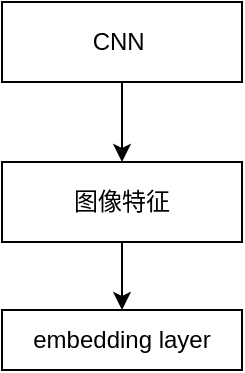<mxfile version="27.1.4">
  <diagram name="第 1 页" id="bGDG18CI6xf1ACqpi-us">
    <mxGraphModel dx="515" dy="265" grid="1" gridSize="10" guides="1" tooltips="1" connect="1" arrows="1" fold="1" page="1" pageScale="1" pageWidth="827" pageHeight="1169" math="0" shadow="0">
      <root>
        <mxCell id="0" />
        <mxCell id="1" parent="0" />
        <mxCell id="lpmT9Wt_WTj7gqoyoJER-7" style="edgeStyle=orthogonalEdgeStyle;rounded=0;orthogonalLoop=1;jettySize=auto;html=1;entryX=0.5;entryY=0;entryDx=0;entryDy=0;" edge="1" parent="1" source="lpmT9Wt_WTj7gqoyoJER-1" target="lpmT9Wt_WTj7gqoyoJER-3">
          <mxGeometry relative="1" as="geometry" />
        </mxCell>
        <mxCell id="lpmT9Wt_WTj7gqoyoJER-1" value="CNN&amp;nbsp;" style="rounded=0;whiteSpace=wrap;html=1;" vertex="1" parent="1">
          <mxGeometry x="90" y="90" width="120" height="40" as="geometry" />
        </mxCell>
        <mxCell id="lpmT9Wt_WTj7gqoyoJER-6" style="edgeStyle=orthogonalEdgeStyle;rounded=0;orthogonalLoop=1;jettySize=auto;html=1;entryX=0.5;entryY=0;entryDx=0;entryDy=0;" edge="1" parent="1" source="lpmT9Wt_WTj7gqoyoJER-3" target="lpmT9Wt_WTj7gqoyoJER-4">
          <mxGeometry relative="1" as="geometry" />
        </mxCell>
        <mxCell id="lpmT9Wt_WTj7gqoyoJER-3" value="图像特征" style="rounded=0;whiteSpace=wrap;html=1;" vertex="1" parent="1">
          <mxGeometry x="90" y="170" width="120" height="40" as="geometry" />
        </mxCell>
        <mxCell id="lpmT9Wt_WTj7gqoyoJER-4" value="embedding layer" style="rounded=0;whiteSpace=wrap;html=1;" vertex="1" parent="1">
          <mxGeometry x="90" y="244" width="120" height="30" as="geometry" />
        </mxCell>
      </root>
    </mxGraphModel>
  </diagram>
</mxfile>
